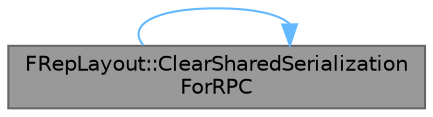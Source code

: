 digraph "FRepLayout::ClearSharedSerializationForRPC"
{
 // INTERACTIVE_SVG=YES
 // LATEX_PDF_SIZE
  bgcolor="transparent";
  edge [fontname=Helvetica,fontsize=10,labelfontname=Helvetica,labelfontsize=10];
  node [fontname=Helvetica,fontsize=10,shape=box,height=0.2,width=0.4];
  rankdir="LR";
  Node1 [id="Node000001",label="FRepLayout::ClearSharedSerialization\lForRPC",height=0.2,width=0.4,color="gray40", fillcolor="grey60", style="filled", fontcolor="black",tooltip="Clears shared serialization state for a multicast rpc."];
  Node1 -> Node1 [id="edge1_Node000001_Node000001",color="steelblue1",style="solid",tooltip=" "];
}
